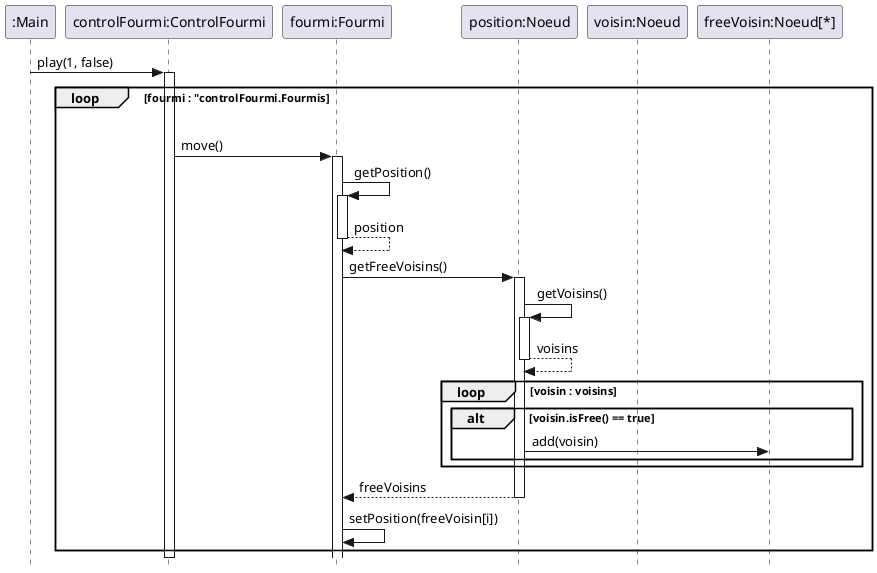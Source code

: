 @startuml
'https://plantuml.com/sequence-diagram
skinparam style strictuml
'autonumber
hide footbox

'title Méthode jouer()
participant ":Main" as main
participant "controlFourmi:ControlFourmi" as controlFourmi
participant "fourmi:Fourmi" as fourmi
'participant ":Graphe" as graphe
participant "position:Noeud" as position
participant "voisin:Noeud" as voisin
participant "freeVoisin:Noeud[*]" as freeVoisins

main -> controlFourmi ++ : play(1, false)
    loop fourmi : "controlFourmi.Fourmis
    |||
        controlFourmi -> fourmi ++ : move()
        fourmi -> fourmi  ++ : getPosition()
        return position

        fourmi -> position ++ : getFreeVoisins()
            position -> position ++ : getVoisins()
            return voisins
            loop voisin : voisins
                alt voisin.isFree() == true
                    position -> freeVoisins : add(voisin)
                end
            end
        return freeVoisins
        fourmi -> fourmi : setPosition(freeVoisin[i])

    end

deactivate controlFourmi



@enduml